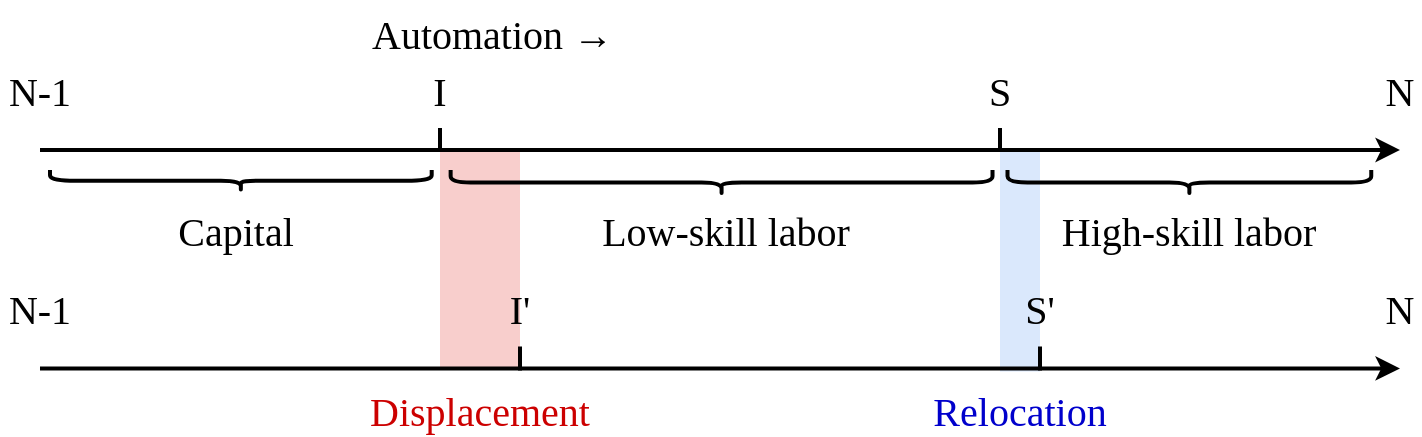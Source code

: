 <mxfile version="20.2.8" type="device"><diagram id="fprV-R4mWX5BNDrVnxV5" name="Page-1"><mxGraphModel dx="786" dy="433" grid="1" gridSize="10" guides="1" tooltips="1" connect="1" arrows="1" fold="1" page="1" pageScale="1" pageWidth="827" pageHeight="1169" math="0" shadow="0"><root><mxCell id="0"/><mxCell id="1" parent="0"/><mxCell id="3ZGaZoozzE8Qw6zQZ7CW-23" value="" style="rounded=0;whiteSpace=wrap;html=1;fillColor=#dae8fc;strokeColor=none;" vertex="1" parent="1"><mxGeometry x="520" y="270.74" width="20" height="110" as="geometry"/></mxCell><mxCell id="3ZGaZoozzE8Qw6zQZ7CW-22" value="" style="rounded=0;whiteSpace=wrap;html=1;fillColor=#f8cecc;strokeColor=none;" vertex="1" parent="1"><mxGeometry x="240" y="270" width="40" height="110" as="geometry"/></mxCell><mxCell id="k5tiH1sfEAdU-DZ8t-Ix-8" value="" style="edgeStyle=segmentEdgeStyle;endArrow=classic;html=1;rounded=0;strokeWidth=2;" parent="1" edge="1"><mxGeometry width="50" height="50" relative="1" as="geometry"><mxPoint x="40" y="270" as="sourcePoint"/><mxPoint x="720" y="269.5" as="targetPoint"/></mxGeometry></mxCell><mxCell id="k5tiH1sfEAdU-DZ8t-Ix-11" value="" style="shape=partialRectangle;whiteSpace=wrap;html=1;bottom=0;top=0;fillColor=none;strokeWidth=2;" parent="1" vertex="1"><mxGeometry x="240" y="260" width="280" height="10" as="geometry"/></mxCell><mxCell id="k5tiH1sfEAdU-DZ8t-Ix-15" value="" style="shape=curlyBracket;whiteSpace=wrap;html=1;rounded=1;strokeWidth=2;rotation=-90;" parent="1" vertex="1"><mxGeometry x="135.11" y="189.89" width="10.63" height="190.85" as="geometry"/></mxCell><mxCell id="k5tiH1sfEAdU-DZ8t-Ix-16" value="" style="shape=curlyBracket;whiteSpace=wrap;html=1;rounded=1;strokeWidth=2;rotation=-90;" parent="1" vertex="1"><mxGeometry x="374.54" y="150.78" width="12.5" height="270.94" as="geometry"/></mxCell><mxCell id="k5tiH1sfEAdU-DZ8t-Ix-17" value="" style="shape=curlyBracket;whiteSpace=wrap;html=1;rounded=1;strokeWidth=2;rotation=-90;" parent="1" vertex="1"><mxGeometry x="608.44" y="195.32" width="12.5" height="181.87" as="geometry"/></mxCell><mxCell id="k5tiH1sfEAdU-DZ8t-Ix-18" value="I" style="text;html=1;strokeColor=none;fillColor=none;align=center;verticalAlign=middle;whiteSpace=wrap;rounded=0;strokeWidth=2;fontSize=20;fontFamily=Times New Roman;" parent="1" vertex="1"><mxGeometry x="230" y="230" width="20" height="20" as="geometry"/></mxCell><mxCell id="k5tiH1sfEAdU-DZ8t-Ix-19" value="&lt;font face=&quot;Times New Roman&quot;&gt;N-1&lt;/font&gt;" style="text;html=1;strokeColor=none;fillColor=none;align=center;verticalAlign=middle;whiteSpace=wrap;rounded=0;strokeWidth=2;fontSize=20;fontFamily=Georgia;" parent="1" vertex="1"><mxGeometry x="20" y="230" width="40" height="20" as="geometry"/></mxCell><mxCell id="k5tiH1sfEAdU-DZ8t-Ix-20" value="N" style="text;html=1;strokeColor=none;fillColor=none;align=center;verticalAlign=middle;whiteSpace=wrap;rounded=0;strokeWidth=2;fontSize=20;fontFamily=Times New Roman;" parent="1" vertex="1"><mxGeometry x="710" y="230" width="20" height="20" as="geometry"/></mxCell><mxCell id="k5tiH1sfEAdU-DZ8t-Ix-21" value="S" style="text;html=1;strokeColor=none;fillColor=none;align=center;verticalAlign=middle;whiteSpace=wrap;rounded=0;strokeWidth=2;fontSize=20;fontFamily=Times New Roman;" parent="1" vertex="1"><mxGeometry x="510" y="230" width="20" height="20" as="geometry"/></mxCell><mxCell id="k5tiH1sfEAdU-DZ8t-Ix-22" value="&lt;font face=&quot;Times New Roman&quot;&gt;Capital&lt;/font&gt;" style="text;html=1;strokeColor=none;fillColor=none;align=center;verticalAlign=middle;whiteSpace=wrap;rounded=0;strokeWidth=2;fontSize=20;fontFamily=Georgia;" parent="1" vertex="1"><mxGeometry x="107.51" y="300" width="60" height="20" as="geometry"/></mxCell><mxCell id="k5tiH1sfEAdU-DZ8t-Ix-23" value="&lt;font face=&quot;Times New Roman&quot;&gt;Low-skill labor&lt;/font&gt;" style="text;html=1;strokeColor=none;fillColor=none;align=center;verticalAlign=middle;whiteSpace=wrap;rounded=0;strokeWidth=2;fontSize=20;fontFamily=Georgia;" parent="1" vertex="1"><mxGeometry x="317.5" y="300" width="130" height="20" as="geometry"/></mxCell><mxCell id="k5tiH1sfEAdU-DZ8t-Ix-24" value="&lt;font face=&quot;Times New Roman&quot;&gt;High-skill labor&lt;/font&gt;" style="text;html=1;strokeColor=none;fillColor=none;align=center;verticalAlign=middle;whiteSpace=wrap;rounded=0;strokeWidth=2;fontSize=20;fontFamily=Georgia;" parent="1" vertex="1"><mxGeometry x="545.16" y="300" width="139.06" height="20" as="geometry"/></mxCell><mxCell id="k5tiH1sfEAdU-DZ8t-Ix-25" value="Automation →" style="text;strokeColor=none;fillColor=none;align=left;verticalAlign=middle;spacingLeft=4;spacingRight=4;overflow=hidden;points=[[0,0.5],[1,0.5]];portConstraint=eastwest;rotatable=0;strokeWidth=2;fontFamily=Times New Roman;fontSize=20;" parent="1" vertex="1"><mxGeometry x="200" y="195.32" width="132.49" height="30" as="geometry"/></mxCell><mxCell id="3ZGaZoozzE8Qw6zQZ7CW-2" value="" style="edgeStyle=segmentEdgeStyle;endArrow=classic;html=1;rounded=0;strokeWidth=2;" edge="1" parent="1"><mxGeometry width="50" height="50" relative="1" as="geometry"><mxPoint x="40" y="379.22" as="sourcePoint"/><mxPoint x="720" y="378.72" as="targetPoint"/></mxGeometry></mxCell><mxCell id="3ZGaZoozzE8Qw6zQZ7CW-3" value="" style="shape=partialRectangle;whiteSpace=wrap;html=1;bottom=0;top=0;fillColor=none;strokeWidth=2;" vertex="1" parent="1"><mxGeometry x="280" y="369.22" width="260" height="10" as="geometry"/></mxCell><mxCell id="3ZGaZoozzE8Qw6zQZ7CW-7" value="I'" style="text;html=1;strokeColor=none;fillColor=none;align=center;verticalAlign=middle;whiteSpace=wrap;rounded=0;strokeWidth=2;fontSize=20;fontFamily=Times New Roman;" vertex="1" parent="1"><mxGeometry x="270" y="339.22" width="20" height="20" as="geometry"/></mxCell><mxCell id="3ZGaZoozzE8Qw6zQZ7CW-8" value="&lt;font face=&quot;Times New Roman&quot;&gt;N-1&lt;/font&gt;" style="text;html=1;strokeColor=none;fillColor=none;align=center;verticalAlign=middle;whiteSpace=wrap;rounded=0;strokeWidth=2;fontSize=20;fontFamily=Georgia;" vertex="1" parent="1"><mxGeometry x="20" y="339.22" width="40" height="20" as="geometry"/></mxCell><mxCell id="3ZGaZoozzE8Qw6zQZ7CW-9" value="N" style="text;html=1;strokeColor=none;fillColor=none;align=center;verticalAlign=middle;whiteSpace=wrap;rounded=0;strokeWidth=2;fontSize=20;fontFamily=Times New Roman;" vertex="1" parent="1"><mxGeometry x="710" y="339.22" width="20" height="20" as="geometry"/></mxCell><mxCell id="3ZGaZoozzE8Qw6zQZ7CW-10" value="S'" style="text;html=1;strokeColor=none;fillColor=none;align=center;verticalAlign=middle;whiteSpace=wrap;rounded=0;strokeWidth=2;fontSize=20;fontFamily=Times New Roman;" vertex="1" parent="1"><mxGeometry x="530" y="339.22" width="20" height="20" as="geometry"/></mxCell><mxCell id="3ZGaZoozzE8Qw6zQZ7CW-24" value="&lt;font color=&quot;#cc0000&quot; face=&quot;Times New Roman&quot;&gt;Displacement&lt;/font&gt;" style="text;html=1;strokeColor=none;fillColor=none;align=center;verticalAlign=middle;whiteSpace=wrap;rounded=0;strokeWidth=2;fontSize=20;fontFamily=Georgia;" vertex="1" parent="1"><mxGeometry x="200" y="390" width="120" height="20" as="geometry"/></mxCell><mxCell id="3ZGaZoozzE8Qw6zQZ7CW-25" value="&lt;font color=&quot;#0000cc&quot; face=&quot;Times New Roman&quot;&gt;Relocation&lt;/font&gt;" style="text;html=1;strokeColor=none;fillColor=none;align=center;verticalAlign=middle;whiteSpace=wrap;rounded=0;strokeWidth=2;fontSize=20;fontFamily=Georgia;" vertex="1" parent="1"><mxGeometry x="470" y="390" width="120" height="20" as="geometry"/></mxCell></root></mxGraphModel></diagram></mxfile>